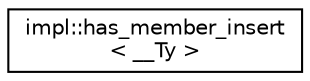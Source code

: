 digraph "类继承关系图"
{
  edge [fontname="Helvetica",fontsize="10",labelfontname="Helvetica",labelfontsize="10"];
  node [fontname="Helvetica",fontsize="10",shape=record];
  rankdir="LR";
  Node0 [label="impl::has_member_insert\l\< __Ty \>",height=0.2,width=0.4,color="black", fillcolor="white", style="filled",URL="$structimpl_1_1has__member__insert.html"];
}
